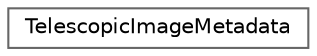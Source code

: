 digraph "Иерархия классов. Графический вид."
{
 // INTERACTIVE_SVG=YES
 // LATEX_PDF_SIZE
  bgcolor="transparent";
  edge [fontname=Helvetica,fontsize=10,labelfontname=Helvetica,labelfontsize=10];
  node [fontname=Helvetica,fontsize=10,shape=box,height=0.2,width=0.4];
  rankdir="LR";
  Node0 [id="Node000000",label="TelescopicImageMetadata",height=0.2,width=0.4,color="grey40", fillcolor="white", style="filled",URL="$d3/daf/group__sdk__images.html#d2/ddf/struct_quasar_s_d_k_1_1_datagrams_1_1_telescopic_image_metadata",tooltip="Структура метаданных телескопического радиолокационного изображения."];
}
